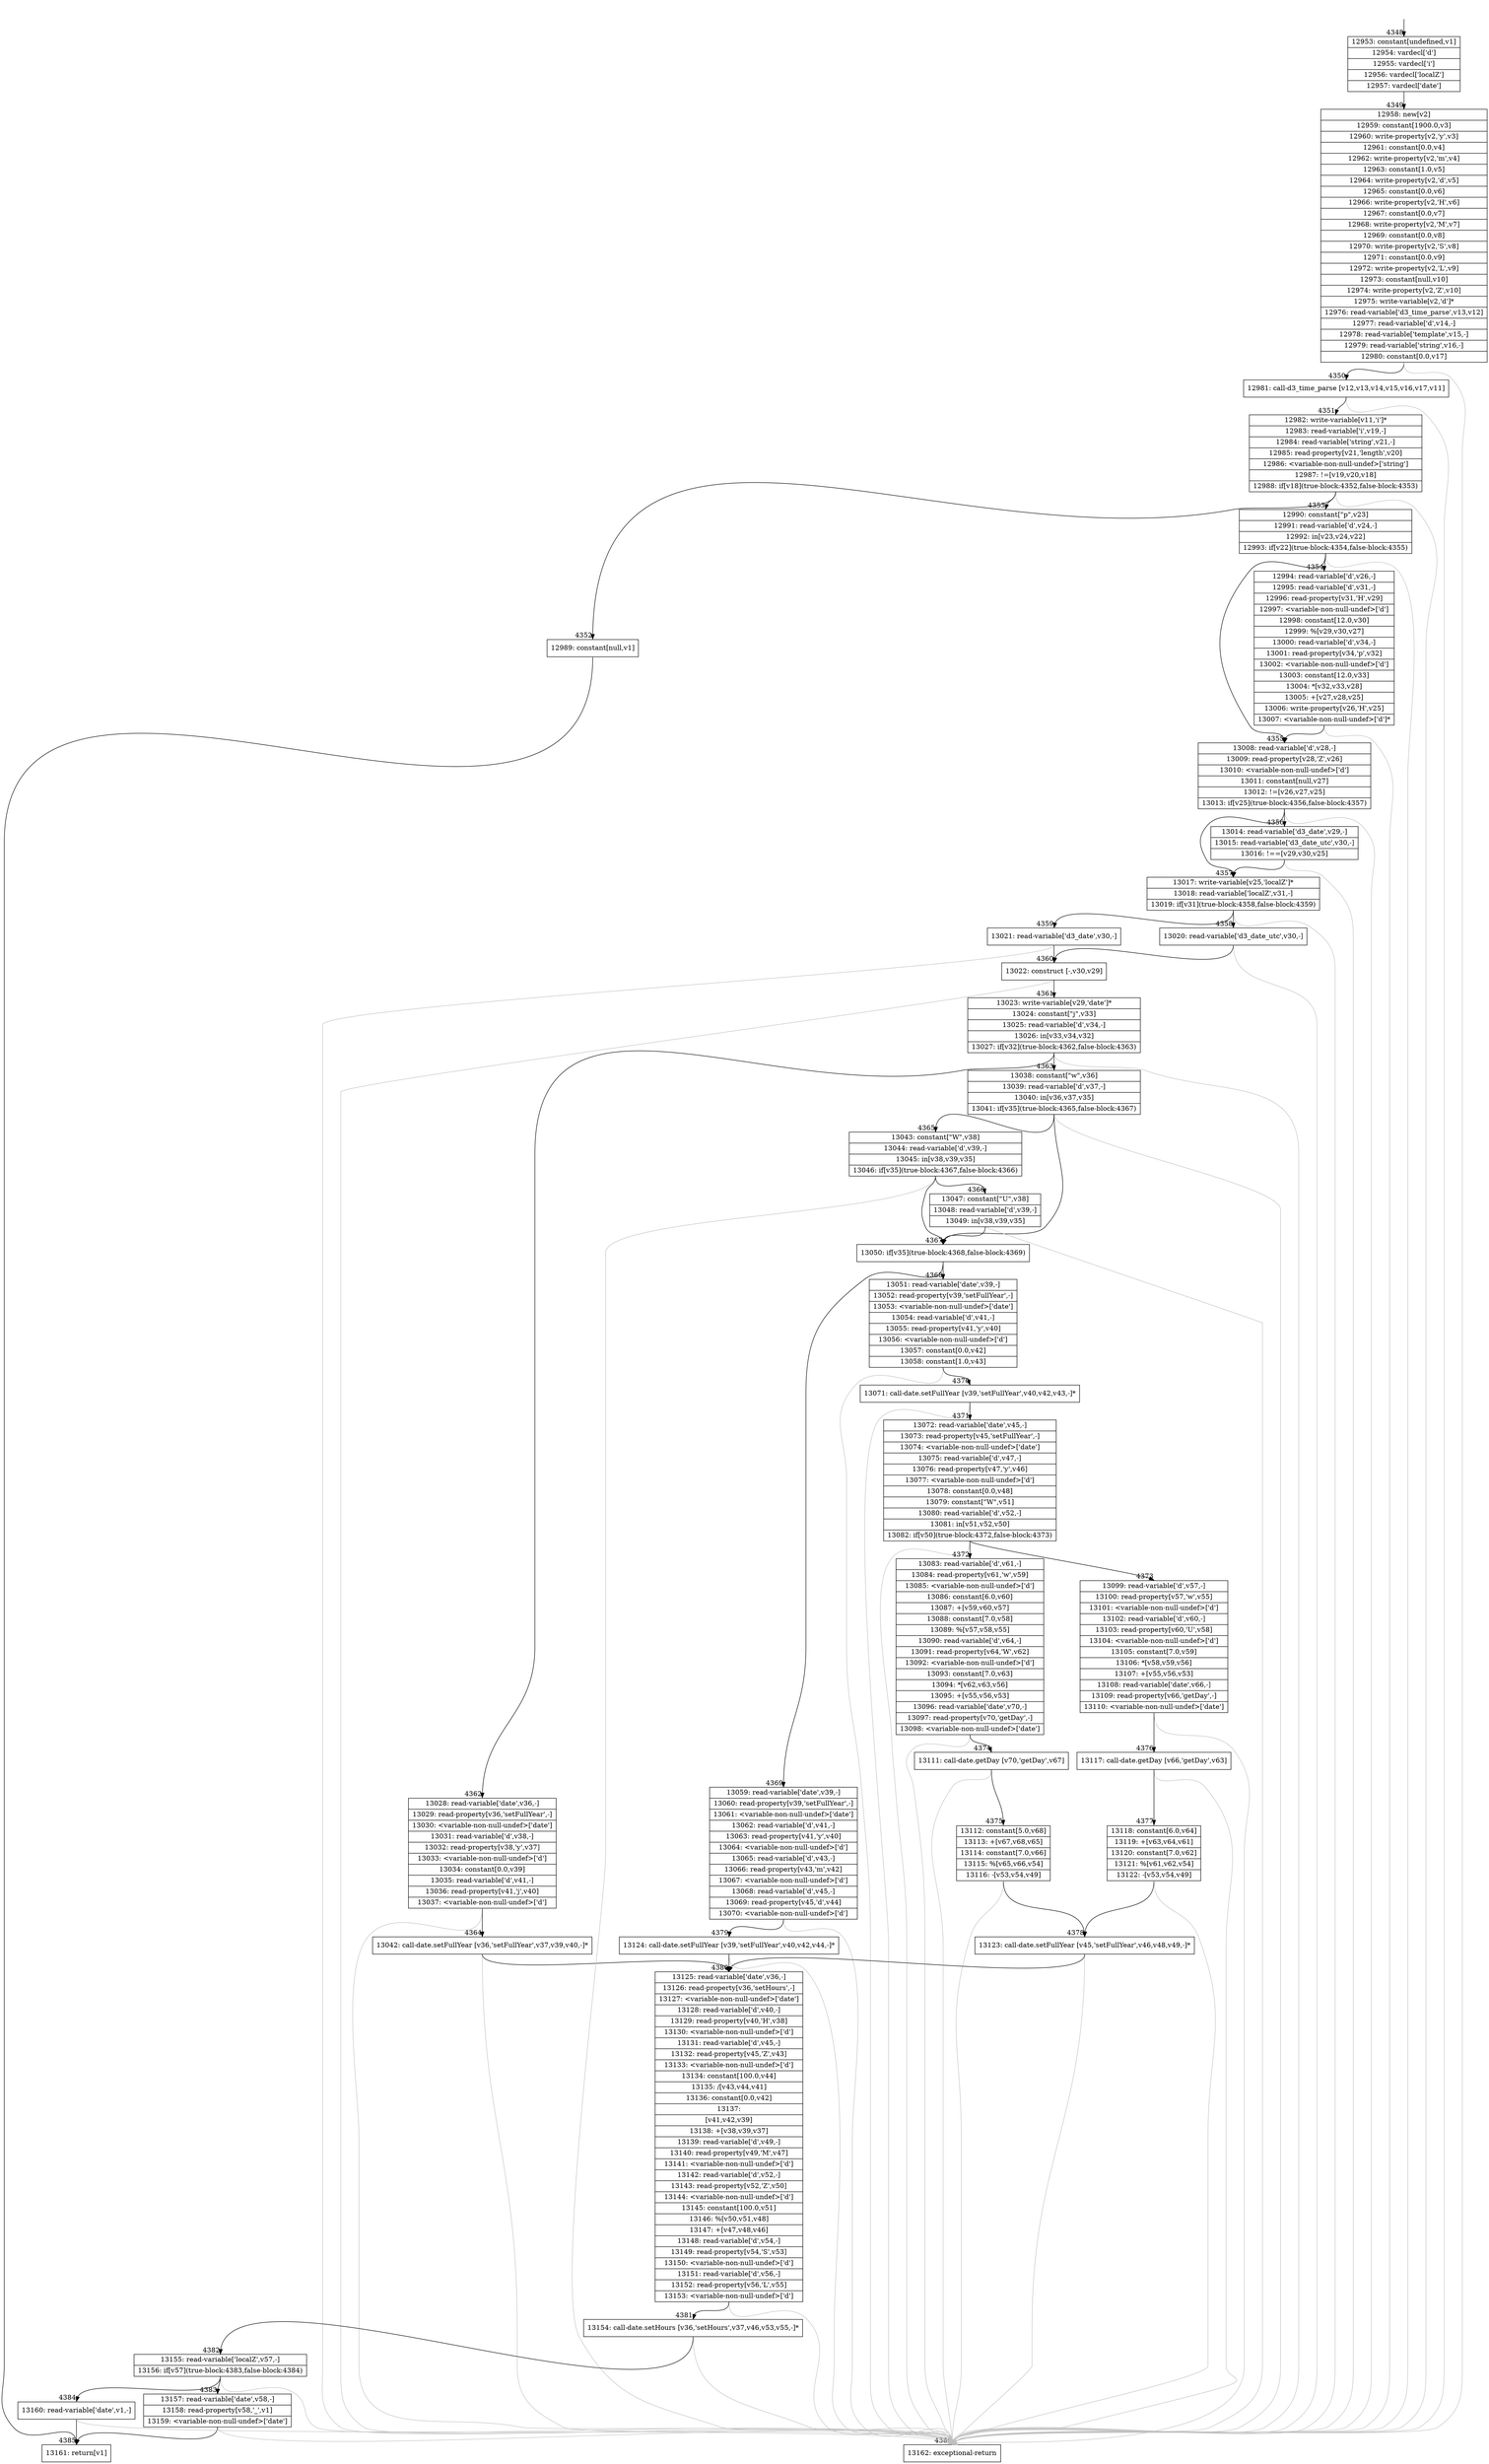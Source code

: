 digraph {
rankdir="TD"
BB_entry405[shape=none,label=""];
BB_entry405 -> BB4348 [tailport=s, headport=n, headlabel="    4348"]
BB4348 [shape=record label="{12953: constant[undefined,v1]|12954: vardecl['d']|12955: vardecl['i']|12956: vardecl['localZ']|12957: vardecl['date']}" ] 
BB4348 -> BB4349 [tailport=s, headport=n, headlabel="      4349"]
BB4349 [shape=record label="{12958: new[v2]|12959: constant[1900.0,v3]|12960: write-property[v2,'y',v3]|12961: constant[0.0,v4]|12962: write-property[v2,'m',v4]|12963: constant[1.0,v5]|12964: write-property[v2,'d',v5]|12965: constant[0.0,v6]|12966: write-property[v2,'H',v6]|12967: constant[0.0,v7]|12968: write-property[v2,'M',v7]|12969: constant[0.0,v8]|12970: write-property[v2,'S',v8]|12971: constant[0.0,v9]|12972: write-property[v2,'L',v9]|12973: constant[null,v10]|12974: write-property[v2,'Z',v10]|12975: write-variable[v2,'d']*|12976: read-variable['d3_time_parse',v13,v12]|12977: read-variable['d',v14,-]|12978: read-variable['template',v15,-]|12979: read-variable['string',v16,-]|12980: constant[0.0,v17]}" ] 
BB4349 -> BB4350 [tailport=s, headport=n, headlabel="      4350"]
BB4349 -> BB4386 [tailport=s, headport=n, color=gray, headlabel="      4386"]
BB4350 [shape=record label="{12981: call-d3_time_parse [v12,v13,v14,v15,v16,v17,v11]}" ] 
BB4350 -> BB4351 [tailport=s, headport=n, headlabel="      4351"]
BB4350 -> BB4386 [tailport=s, headport=n, color=gray]
BB4351 [shape=record label="{12982: write-variable[v11,'i']*|12983: read-variable['i',v19,-]|12984: read-variable['string',v21,-]|12985: read-property[v21,'length',v20]|12986: \<variable-non-null-undef\>['string']|12987: !=[v19,v20,v18]|12988: if[v18](true-block:4352,false-block:4353)}" ] 
BB4351 -> BB4352 [tailport=s, headport=n, headlabel="      4352"]
BB4351 -> BB4353 [tailport=s, headport=n, headlabel="      4353"]
BB4351 -> BB4386 [tailport=s, headport=n, color=gray]
BB4352 [shape=record label="{12989: constant[null,v1]}" ] 
BB4352 -> BB4385 [tailport=s, headport=n, headlabel="      4385"]
BB4353 [shape=record label="{12990: constant[\"p\",v23]|12991: read-variable['d',v24,-]|12992: in[v23,v24,v22]|12993: if[v22](true-block:4354,false-block:4355)}" ] 
BB4353 -> BB4354 [tailport=s, headport=n, headlabel="      4354"]
BB4353 -> BB4355 [tailport=s, headport=n, headlabel="      4355"]
BB4353 -> BB4386 [tailport=s, headport=n, color=gray]
BB4354 [shape=record label="{12994: read-variable['d',v26,-]|12995: read-variable['d',v31,-]|12996: read-property[v31,'H',v29]|12997: \<variable-non-null-undef\>['d']|12998: constant[12.0,v30]|12999: %[v29,v30,v27]|13000: read-variable['d',v34,-]|13001: read-property[v34,'p',v32]|13002: \<variable-non-null-undef\>['d']|13003: constant[12.0,v33]|13004: *[v32,v33,v28]|13005: +[v27,v28,v25]|13006: write-property[v26,'H',v25]|13007: \<variable-non-null-undef\>['d']*}" ] 
BB4354 -> BB4355 [tailport=s, headport=n]
BB4354 -> BB4386 [tailport=s, headport=n, color=gray]
BB4355 [shape=record label="{13008: read-variable['d',v28,-]|13009: read-property[v28,'Z',v26]|13010: \<variable-non-null-undef\>['d']|13011: constant[null,v27]|13012: !=[v26,v27,v25]|13013: if[v25](true-block:4356,false-block:4357)}" ] 
BB4355 -> BB4357 [tailport=s, headport=n, headlabel="      4357"]
BB4355 -> BB4356 [tailport=s, headport=n, headlabel="      4356"]
BB4355 -> BB4386 [tailport=s, headport=n, color=gray]
BB4356 [shape=record label="{13014: read-variable['d3_date',v29,-]|13015: read-variable['d3_date_utc',v30,-]|13016: !==[v29,v30,v25]}" ] 
BB4356 -> BB4357 [tailport=s, headport=n]
BB4356 -> BB4386 [tailport=s, headport=n, color=gray]
BB4357 [shape=record label="{13017: write-variable[v25,'localZ']*|13018: read-variable['localZ',v31,-]|13019: if[v31](true-block:4358,false-block:4359)}" ] 
BB4357 -> BB4358 [tailport=s, headport=n, headlabel="      4358"]
BB4357 -> BB4359 [tailport=s, headport=n, headlabel="      4359"]
BB4357 -> BB4386 [tailport=s, headport=n, color=gray]
BB4358 [shape=record label="{13020: read-variable['d3_date_utc',v30,-]}" ] 
BB4358 -> BB4360 [tailport=s, headport=n, headlabel="      4360"]
BB4358 -> BB4386 [tailport=s, headport=n, color=gray]
BB4359 [shape=record label="{13021: read-variable['d3_date',v30,-]}" ] 
BB4359 -> BB4360 [tailport=s, headport=n]
BB4359 -> BB4386 [tailport=s, headport=n, color=gray]
BB4360 [shape=record label="{13022: construct [-,v30,v29]}" ] 
BB4360 -> BB4361 [tailport=s, headport=n, headlabel="      4361"]
BB4360 -> BB4386 [tailport=s, headport=n, color=gray]
BB4361 [shape=record label="{13023: write-variable[v29,'date']*|13024: constant[\"j\",v33]|13025: read-variable['d',v34,-]|13026: in[v33,v34,v32]|13027: if[v32](true-block:4362,false-block:4363)}" ] 
BB4361 -> BB4362 [tailport=s, headport=n, headlabel="      4362"]
BB4361 -> BB4363 [tailport=s, headport=n, headlabel="      4363"]
BB4361 -> BB4386 [tailport=s, headport=n, color=gray]
BB4362 [shape=record label="{13028: read-variable['date',v36,-]|13029: read-property[v36,'setFullYear',-]|13030: \<variable-non-null-undef\>['date']|13031: read-variable['d',v38,-]|13032: read-property[v38,'y',v37]|13033: \<variable-non-null-undef\>['d']|13034: constant[0.0,v39]|13035: read-variable['d',v41,-]|13036: read-property[v41,'j',v40]|13037: \<variable-non-null-undef\>['d']}" ] 
BB4362 -> BB4364 [tailport=s, headport=n, headlabel="      4364"]
BB4362 -> BB4386 [tailport=s, headport=n, color=gray]
BB4363 [shape=record label="{13038: constant[\"w\",v36]|13039: read-variable['d',v37,-]|13040: in[v36,v37,v35]|13041: if[v35](true-block:4365,false-block:4367)}" ] 
BB4363 -> BB4367 [tailport=s, headport=n, headlabel="      4367"]
BB4363 -> BB4365 [tailport=s, headport=n, headlabel="      4365"]
BB4363 -> BB4386 [tailport=s, headport=n, color=gray]
BB4364 [shape=record label="{13042: call-date.setFullYear [v36,'setFullYear',v37,v39,v40,-]*}" ] 
BB4364 -> BB4380 [tailport=s, headport=n, headlabel="      4380"]
BB4364 -> BB4386 [tailport=s, headport=n, color=gray]
BB4365 [shape=record label="{13043: constant[\"W\",v38]|13044: read-variable['d',v39,-]|13045: in[v38,v39,v35]|13046: if[v35](true-block:4367,false-block:4366)}" ] 
BB4365 -> BB4367 [tailport=s, headport=n]
BB4365 -> BB4366 [tailport=s, headport=n, headlabel="      4366"]
BB4365 -> BB4386 [tailport=s, headport=n, color=gray]
BB4366 [shape=record label="{13047: constant[\"U\",v38]|13048: read-variable['d',v39,-]|13049: in[v38,v39,v35]}" ] 
BB4366 -> BB4367 [tailport=s, headport=n]
BB4366 -> BB4386 [tailport=s, headport=n, color=gray]
BB4367 [shape=record label="{13050: if[v35](true-block:4368,false-block:4369)}" ] 
BB4367 -> BB4368 [tailport=s, headport=n, headlabel="      4368"]
BB4367 -> BB4369 [tailport=s, headport=n, headlabel="      4369"]
BB4368 [shape=record label="{13051: read-variable['date',v39,-]|13052: read-property[v39,'setFullYear',-]|13053: \<variable-non-null-undef\>['date']|13054: read-variable['d',v41,-]|13055: read-property[v41,'y',v40]|13056: \<variable-non-null-undef\>['d']|13057: constant[0.0,v42]|13058: constant[1.0,v43]}" ] 
BB4368 -> BB4370 [tailport=s, headport=n, headlabel="      4370"]
BB4368 -> BB4386 [tailport=s, headport=n, color=gray]
BB4369 [shape=record label="{13059: read-variable['date',v39,-]|13060: read-property[v39,'setFullYear',-]|13061: \<variable-non-null-undef\>['date']|13062: read-variable['d',v41,-]|13063: read-property[v41,'y',v40]|13064: \<variable-non-null-undef\>['d']|13065: read-variable['d',v43,-]|13066: read-property[v43,'m',v42]|13067: \<variable-non-null-undef\>['d']|13068: read-variable['d',v45,-]|13069: read-property[v45,'d',v44]|13070: \<variable-non-null-undef\>['d']}" ] 
BB4369 -> BB4379 [tailport=s, headport=n, headlabel="      4379"]
BB4369 -> BB4386 [tailport=s, headport=n, color=gray]
BB4370 [shape=record label="{13071: call-date.setFullYear [v39,'setFullYear',v40,v42,v43,-]*}" ] 
BB4370 -> BB4371 [tailport=s, headport=n, headlabel="      4371"]
BB4370 -> BB4386 [tailport=s, headport=n, color=gray]
BB4371 [shape=record label="{13072: read-variable['date',v45,-]|13073: read-property[v45,'setFullYear',-]|13074: \<variable-non-null-undef\>['date']|13075: read-variable['d',v47,-]|13076: read-property[v47,'y',v46]|13077: \<variable-non-null-undef\>['d']|13078: constant[0.0,v48]|13079: constant[\"W\",v51]|13080: read-variable['d',v52,-]|13081: in[v51,v52,v50]|13082: if[v50](true-block:4372,false-block:4373)}" ] 
BB4371 -> BB4372 [tailport=s, headport=n, headlabel="      4372"]
BB4371 -> BB4373 [tailport=s, headport=n, headlabel="      4373"]
BB4371 -> BB4386 [tailport=s, headport=n, color=gray]
BB4372 [shape=record label="{13083: read-variable['d',v61,-]|13084: read-property[v61,'w',v59]|13085: \<variable-non-null-undef\>['d']|13086: constant[6.0,v60]|13087: +[v59,v60,v57]|13088: constant[7.0,v58]|13089: %[v57,v58,v55]|13090: read-variable['d',v64,-]|13091: read-property[v64,'W',v62]|13092: \<variable-non-null-undef\>['d']|13093: constant[7.0,v63]|13094: *[v62,v63,v56]|13095: +[v55,v56,v53]|13096: read-variable['date',v70,-]|13097: read-property[v70,'getDay',-]|13098: \<variable-non-null-undef\>['date']}" ] 
BB4372 -> BB4374 [tailport=s, headport=n, headlabel="      4374"]
BB4372 -> BB4386 [tailport=s, headport=n, color=gray]
BB4373 [shape=record label="{13099: read-variable['d',v57,-]|13100: read-property[v57,'w',v55]|13101: \<variable-non-null-undef\>['d']|13102: read-variable['d',v60,-]|13103: read-property[v60,'U',v58]|13104: \<variable-non-null-undef\>['d']|13105: constant[7.0,v59]|13106: *[v58,v59,v56]|13107: +[v55,v56,v53]|13108: read-variable['date',v66,-]|13109: read-property[v66,'getDay',-]|13110: \<variable-non-null-undef\>['date']}" ] 
BB4373 -> BB4376 [tailport=s, headport=n, headlabel="      4376"]
BB4373 -> BB4386 [tailport=s, headport=n, color=gray]
BB4374 [shape=record label="{13111: call-date.getDay [v70,'getDay',v67]}" ] 
BB4374 -> BB4375 [tailport=s, headport=n, headlabel="      4375"]
BB4374 -> BB4386 [tailport=s, headport=n, color=gray]
BB4375 [shape=record label="{13112: constant[5.0,v68]|13113: +[v67,v68,v65]|13114: constant[7.0,v66]|13115: %[v65,v66,v54]|13116: -[v53,v54,v49]}" ] 
BB4375 -> BB4378 [tailport=s, headport=n, headlabel="      4378"]
BB4375 -> BB4386 [tailport=s, headport=n, color=gray]
BB4376 [shape=record label="{13117: call-date.getDay [v66,'getDay',v63]}" ] 
BB4376 -> BB4377 [tailport=s, headport=n, headlabel="      4377"]
BB4376 -> BB4386 [tailport=s, headport=n, color=gray]
BB4377 [shape=record label="{13118: constant[6.0,v64]|13119: +[v63,v64,v61]|13120: constant[7.0,v62]|13121: %[v61,v62,v54]|13122: -[v53,v54,v49]}" ] 
BB4377 -> BB4378 [tailport=s, headport=n]
BB4377 -> BB4386 [tailport=s, headport=n, color=gray]
BB4378 [shape=record label="{13123: call-date.setFullYear [v45,'setFullYear',v46,v48,v49,-]*}" ] 
BB4378 -> BB4380 [tailport=s, headport=n]
BB4378 -> BB4386 [tailport=s, headport=n, color=gray]
BB4379 [shape=record label="{13124: call-date.setFullYear [v39,'setFullYear',v40,v42,v44,-]*}" ] 
BB4379 -> BB4380 [tailport=s, headport=n]
BB4379 -> BB4386 [tailport=s, headport=n, color=gray]
BB4380 [shape=record label="{13125: read-variable['date',v36,-]|13126: read-property[v36,'setHours',-]|13127: \<variable-non-null-undef\>['date']|13128: read-variable['d',v40,-]|13129: read-property[v40,'H',v38]|13130: \<variable-non-null-undef\>['d']|13131: read-variable['d',v45,-]|13132: read-property[v45,'Z',v43]|13133: \<variable-non-null-undef\>['d']|13134: constant[100.0,v44]|13135: /[v43,v44,v41]|13136: constant[0.0,v42]|13137: |[v41,v42,v39]|13138: +[v38,v39,v37]|13139: read-variable['d',v49,-]|13140: read-property[v49,'M',v47]|13141: \<variable-non-null-undef\>['d']|13142: read-variable['d',v52,-]|13143: read-property[v52,'Z',v50]|13144: \<variable-non-null-undef\>['d']|13145: constant[100.0,v51]|13146: %[v50,v51,v48]|13147: +[v47,v48,v46]|13148: read-variable['d',v54,-]|13149: read-property[v54,'S',v53]|13150: \<variable-non-null-undef\>['d']|13151: read-variable['d',v56,-]|13152: read-property[v56,'L',v55]|13153: \<variable-non-null-undef\>['d']}" ] 
BB4380 -> BB4381 [tailport=s, headport=n, headlabel="      4381"]
BB4380 -> BB4386 [tailport=s, headport=n, color=gray]
BB4381 [shape=record label="{13154: call-date.setHours [v36,'setHours',v37,v46,v53,v55,-]*}" ] 
BB4381 -> BB4382 [tailport=s, headport=n, headlabel="      4382"]
BB4381 -> BB4386 [tailport=s, headport=n, color=gray]
BB4382 [shape=record label="{13155: read-variable['localZ',v57,-]|13156: if[v57](true-block:4383,false-block:4384)}" ] 
BB4382 -> BB4383 [tailport=s, headport=n, headlabel="      4383"]
BB4382 -> BB4384 [tailport=s, headport=n, headlabel="      4384"]
BB4382 -> BB4386 [tailport=s, headport=n, color=gray]
BB4383 [shape=record label="{13157: read-variable['date',v58,-]|13158: read-property[v58,'_',v1]|13159: \<variable-non-null-undef\>['date']}" ] 
BB4383 -> BB4385 [tailport=s, headport=n]
BB4383 -> BB4386 [tailport=s, headport=n, color=gray]
BB4384 [shape=record label="{13160: read-variable['date',v1,-]}" ] 
BB4384 -> BB4385 [tailport=s, headport=n]
BB4384 -> BB4386 [tailport=s, headport=n, color=gray]
BB4385 [shape=record label="{13161: return[v1]}" ] 
BB4386 [shape=record label="{13162: exceptional-return}" ] 
//#$~ 2542
}
